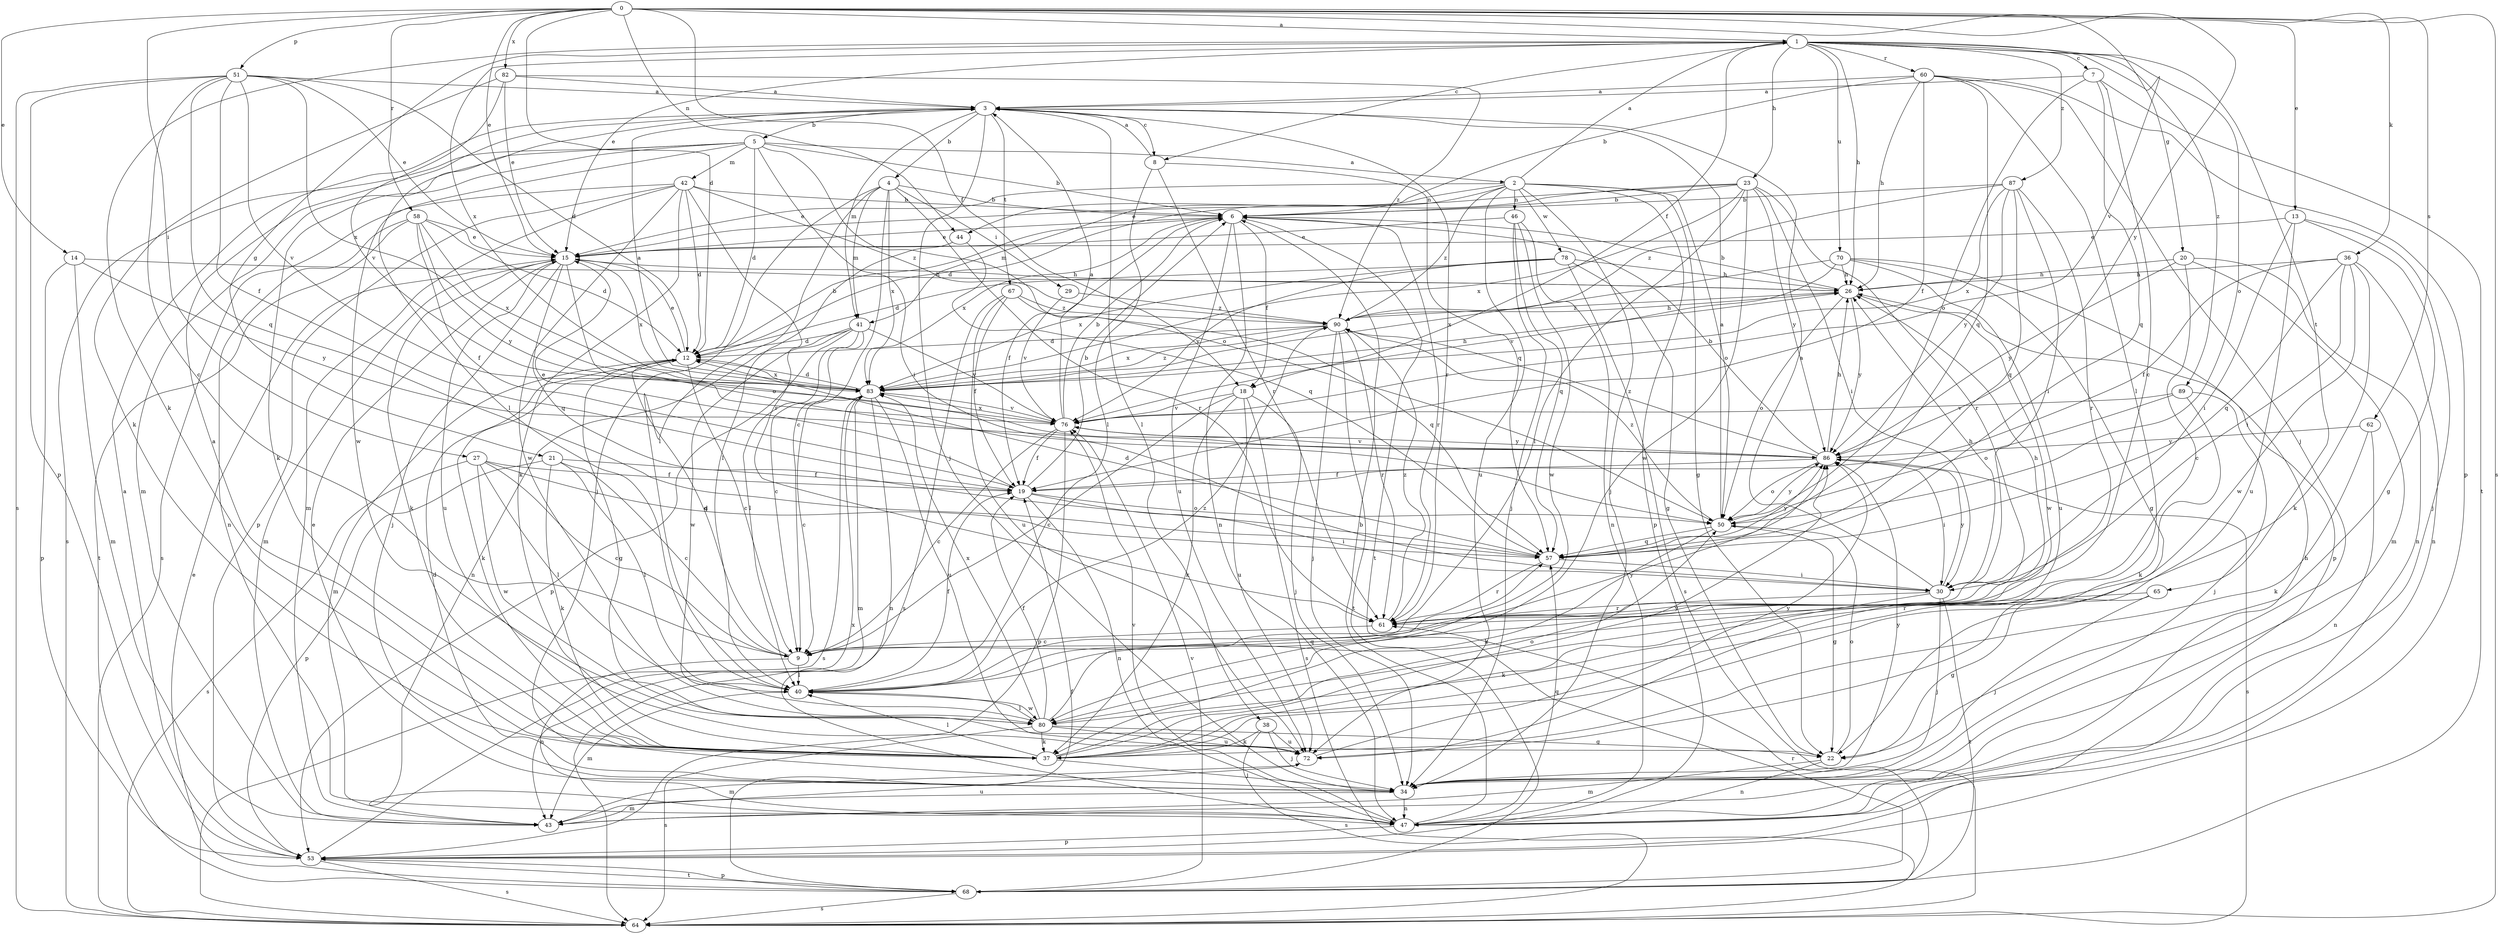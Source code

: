 strict digraph  {
0;
1;
2;
3;
4;
5;
6;
7;
8;
9;
12;
13;
14;
15;
18;
19;
20;
21;
22;
23;
26;
27;
29;
30;
34;
36;
37;
38;
40;
41;
42;
43;
44;
46;
47;
50;
51;
53;
57;
58;
60;
61;
62;
64;
65;
67;
68;
70;
72;
76;
78;
80;
82;
83;
86;
87;
89;
90;
0 -> 1  [label=a];
0 -> 12  [label=d];
0 -> 13  [label=e];
0 -> 14  [label=e];
0 -> 15  [label=e];
0 -> 18  [label=f];
0 -> 27  [label=i];
0 -> 36  [label=k];
0 -> 44  [label=n];
0 -> 51  [label=p];
0 -> 58  [label=r];
0 -> 62  [label=s];
0 -> 64  [label=s];
0 -> 76  [label=v];
0 -> 82  [label=x];
0 -> 86  [label=y];
1 -> 7  [label=c];
1 -> 8  [label=c];
1 -> 15  [label=e];
1 -> 18  [label=f];
1 -> 20  [label=g];
1 -> 21  [label=g];
1 -> 23  [label=h];
1 -> 26  [label=h];
1 -> 37  [label=k];
1 -> 50  [label=o];
1 -> 60  [label=r];
1 -> 65  [label=t];
1 -> 70  [label=u];
1 -> 83  [label=x];
1 -> 87  [label=z];
1 -> 89  [label=z];
2 -> 1  [label=a];
2 -> 15  [label=e];
2 -> 22  [label=g];
2 -> 34  [label=j];
2 -> 41  [label=m];
2 -> 44  [label=n];
2 -> 46  [label=n];
2 -> 50  [label=o];
2 -> 53  [label=p];
2 -> 72  [label=u];
2 -> 78  [label=w];
2 -> 90  [label=z];
3 -> 4  [label=b];
3 -> 5  [label=b];
3 -> 8  [label=c];
3 -> 34  [label=j];
3 -> 38  [label=l];
3 -> 40  [label=l];
3 -> 41  [label=m];
3 -> 61  [label=r];
3 -> 67  [label=t];
4 -> 6  [label=b];
4 -> 9  [label=c];
4 -> 29  [label=i];
4 -> 34  [label=j];
4 -> 40  [label=l];
4 -> 41  [label=m];
4 -> 61  [label=r];
4 -> 83  [label=x];
5 -> 2  [label=a];
5 -> 6  [label=b];
5 -> 12  [label=d];
5 -> 30  [label=i];
5 -> 37  [label=k];
5 -> 42  [label=m];
5 -> 43  [label=m];
5 -> 50  [label=o];
5 -> 64  [label=s];
5 -> 80  [label=w];
6 -> 15  [label=e];
6 -> 18  [label=f];
6 -> 19  [label=f];
6 -> 47  [label=n];
6 -> 61  [label=r];
6 -> 68  [label=t];
6 -> 72  [label=u];
6 -> 83  [label=x];
7 -> 3  [label=a];
7 -> 9  [label=c];
7 -> 50  [label=o];
7 -> 57  [label=q];
7 -> 68  [label=t];
8 -> 3  [label=a];
8 -> 40  [label=l];
8 -> 57  [label=q];
8 -> 61  [label=r];
9 -> 12  [label=d];
9 -> 40  [label=l];
9 -> 47  [label=n];
12 -> 6  [label=b];
12 -> 9  [label=c];
12 -> 15  [label=e];
12 -> 22  [label=g];
12 -> 37  [label=k];
12 -> 43  [label=m];
12 -> 83  [label=x];
13 -> 15  [label=e];
13 -> 22  [label=g];
13 -> 30  [label=i];
13 -> 34  [label=j];
13 -> 72  [label=u];
14 -> 26  [label=h];
14 -> 43  [label=m];
14 -> 53  [label=p];
14 -> 86  [label=y];
15 -> 26  [label=h];
15 -> 34  [label=j];
15 -> 37  [label=k];
15 -> 43  [label=m];
15 -> 50  [label=o];
15 -> 57  [label=q];
15 -> 72  [label=u];
15 -> 83  [label=x];
18 -> 9  [label=c];
18 -> 34  [label=j];
18 -> 37  [label=k];
18 -> 64  [label=s];
18 -> 72  [label=u];
18 -> 76  [label=v];
19 -> 6  [label=b];
19 -> 15  [label=e];
19 -> 30  [label=i];
19 -> 47  [label=n];
19 -> 50  [label=o];
20 -> 9  [label=c];
20 -> 26  [label=h];
20 -> 43  [label=m];
20 -> 47  [label=n];
20 -> 86  [label=y];
21 -> 9  [label=c];
21 -> 19  [label=f];
21 -> 37  [label=k];
21 -> 40  [label=l];
21 -> 53  [label=p];
22 -> 43  [label=m];
22 -> 47  [label=n];
22 -> 50  [label=o];
23 -> 6  [label=b];
23 -> 12  [label=d];
23 -> 15  [label=e];
23 -> 30  [label=i];
23 -> 40  [label=l];
23 -> 61  [label=r];
23 -> 80  [label=w];
23 -> 83  [label=x];
23 -> 86  [label=y];
26 -> 6  [label=b];
26 -> 50  [label=o];
26 -> 80  [label=w];
26 -> 86  [label=y];
26 -> 90  [label=z];
27 -> 9  [label=c];
27 -> 19  [label=f];
27 -> 40  [label=l];
27 -> 57  [label=q];
27 -> 64  [label=s];
27 -> 80  [label=w];
29 -> 76  [label=v];
29 -> 90  [label=z];
30 -> 3  [label=a];
30 -> 26  [label=h];
30 -> 34  [label=j];
30 -> 37  [label=k];
30 -> 61  [label=r];
30 -> 68  [label=t];
30 -> 86  [label=y];
34 -> 12  [label=d];
34 -> 15  [label=e];
34 -> 43  [label=m];
34 -> 47  [label=n];
34 -> 86  [label=y];
36 -> 19  [label=f];
36 -> 26  [label=h];
36 -> 30  [label=i];
36 -> 37  [label=k];
36 -> 47  [label=n];
36 -> 57  [label=q];
36 -> 80  [label=w];
37 -> 3  [label=a];
37 -> 34  [label=j];
37 -> 40  [label=l];
37 -> 50  [label=o];
37 -> 86  [label=y];
38 -> 34  [label=j];
38 -> 37  [label=k];
38 -> 64  [label=s];
38 -> 72  [label=u];
40 -> 19  [label=f];
40 -> 43  [label=m];
40 -> 80  [label=w];
40 -> 86  [label=y];
40 -> 90  [label=z];
41 -> 9  [label=c];
41 -> 12  [label=d];
41 -> 40  [label=l];
41 -> 47  [label=n];
41 -> 53  [label=p];
41 -> 76  [label=v];
41 -> 80  [label=w];
42 -> 6  [label=b];
42 -> 12  [label=d];
42 -> 37  [label=k];
42 -> 43  [label=m];
42 -> 53  [label=p];
42 -> 61  [label=r];
42 -> 64  [label=s];
42 -> 80  [label=w];
42 -> 90  [label=z];
43 -> 72  [label=u];
44 -> 40  [label=l];
44 -> 57  [label=q];
46 -> 15  [label=e];
46 -> 34  [label=j];
46 -> 47  [label=n];
46 -> 57  [label=q];
46 -> 80  [label=w];
47 -> 6  [label=b];
47 -> 26  [label=h];
47 -> 53  [label=p];
47 -> 57  [label=q];
47 -> 76  [label=v];
50 -> 3  [label=a];
50 -> 22  [label=g];
50 -> 37  [label=k];
50 -> 57  [label=q];
50 -> 86  [label=y];
50 -> 90  [label=z];
51 -> 3  [label=a];
51 -> 9  [label=c];
51 -> 12  [label=d];
51 -> 15  [label=e];
51 -> 19  [label=f];
51 -> 53  [label=p];
51 -> 57  [label=q];
51 -> 64  [label=s];
51 -> 76  [label=v];
51 -> 83  [label=x];
53 -> 3  [label=a];
53 -> 64  [label=s];
53 -> 68  [label=t];
53 -> 83  [label=x];
57 -> 12  [label=d];
57 -> 30  [label=i];
57 -> 61  [label=r];
57 -> 86  [label=y];
58 -> 12  [label=d];
58 -> 15  [label=e];
58 -> 19  [label=f];
58 -> 47  [label=n];
58 -> 68  [label=t];
58 -> 83  [label=x];
58 -> 86  [label=y];
60 -> 3  [label=a];
60 -> 6  [label=b];
60 -> 19  [label=f];
60 -> 26  [label=h];
60 -> 34  [label=j];
60 -> 40  [label=l];
60 -> 53  [label=p];
60 -> 57  [label=q];
61 -> 9  [label=c];
61 -> 26  [label=h];
61 -> 90  [label=z];
62 -> 37  [label=k];
62 -> 47  [label=n];
62 -> 86  [label=y];
65 -> 22  [label=g];
65 -> 34  [label=j];
65 -> 61  [label=r];
67 -> 19  [label=f];
67 -> 57  [label=q];
67 -> 64  [label=s];
67 -> 72  [label=u];
67 -> 90  [label=z];
68 -> 15  [label=e];
68 -> 19  [label=f];
68 -> 53  [label=p];
68 -> 61  [label=r];
68 -> 64  [label=s];
68 -> 76  [label=v];
70 -> 22  [label=g];
70 -> 26  [label=h];
70 -> 53  [label=p];
70 -> 72  [label=u];
70 -> 76  [label=v];
70 -> 83  [label=x];
72 -> 43  [label=m];
72 -> 86  [label=y];
76 -> 3  [label=a];
76 -> 6  [label=b];
76 -> 9  [label=c];
76 -> 19  [label=f];
76 -> 53  [label=p];
76 -> 83  [label=x];
76 -> 86  [label=y];
78 -> 12  [label=d];
78 -> 22  [label=g];
78 -> 26  [label=h];
78 -> 64  [label=s];
78 -> 76  [label=v];
78 -> 83  [label=x];
80 -> 19  [label=f];
80 -> 22  [label=g];
80 -> 37  [label=k];
80 -> 40  [label=l];
80 -> 57  [label=q];
80 -> 64  [label=s];
80 -> 72  [label=u];
80 -> 83  [label=x];
82 -> 3  [label=a];
82 -> 15  [label=e];
82 -> 37  [label=k];
82 -> 76  [label=v];
82 -> 90  [label=z];
83 -> 3  [label=a];
83 -> 9  [label=c];
83 -> 12  [label=d];
83 -> 26  [label=h];
83 -> 43  [label=m];
83 -> 47  [label=n];
83 -> 64  [label=s];
83 -> 72  [label=u];
83 -> 76  [label=v];
83 -> 90  [label=z];
86 -> 6  [label=b];
86 -> 19  [label=f];
86 -> 26  [label=h];
86 -> 30  [label=i];
86 -> 50  [label=o];
86 -> 64  [label=s];
86 -> 76  [label=v];
86 -> 90  [label=z];
87 -> 6  [label=b];
87 -> 30  [label=i];
87 -> 57  [label=q];
87 -> 61  [label=r];
87 -> 83  [label=x];
87 -> 86  [label=y];
87 -> 90  [label=z];
89 -> 34  [label=j];
89 -> 37  [label=k];
89 -> 50  [label=o];
89 -> 76  [label=v];
90 -> 12  [label=d];
90 -> 26  [label=h];
90 -> 34  [label=j];
90 -> 61  [label=r];
90 -> 68  [label=t];
90 -> 83  [label=x];
}

